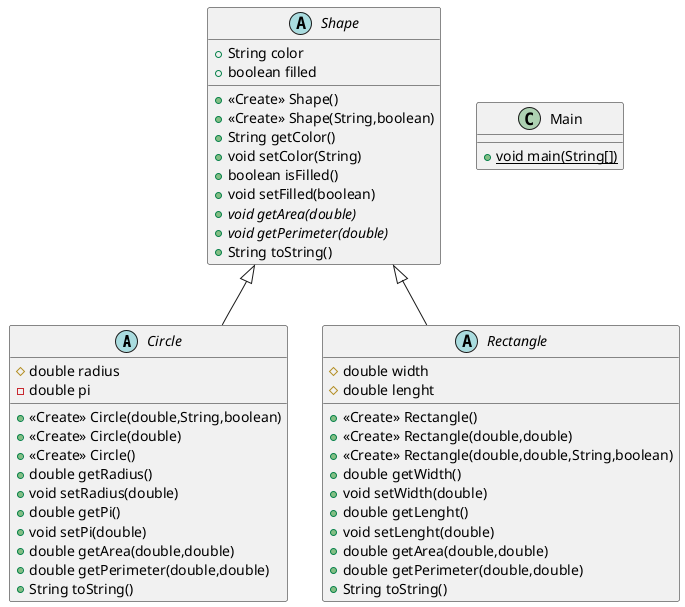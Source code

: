 @startuml
abstract class Circle {
# double radius
- double pi
+ <<Create>> Circle(double,String,boolean)
+ <<Create>> Circle(double)
+ <<Create>> Circle()
+ double getRadius()
+ void setRadius(double)
+ double getPi()
+ void setPi(double)
+ double getArea(double,double)
+ double getPerimeter(double,double)
+ String toString()
}
abstract class Shape {
+ String color
+ boolean filled
+ <<Create>> Shape()
+ <<Create>> Shape(String,boolean)
+ String getColor()
+ void setColor(String)
+ boolean isFilled()
+ void setFilled(boolean)
+ {abstract}void getArea(double)
+ {abstract}void getPerimeter(double)
+ String toString()
}
abstract class Rectangle {
# double width
# double lenght
+ <<Create>> Rectangle()
+ <<Create>> Rectangle(double,double)
+ <<Create>> Rectangle(double,double,String,boolean)
+ double getWidth()
+ void setWidth(double)
+ double getLenght()
+ void setLenght(double)
+ double getArea(double,double)
+ double getPerimeter(double,double)
+ String toString()
}
class Main {
+ {static} void main(String[])
}


Shape <|-- Circle
Shape <|-- Rectangle
@enduml